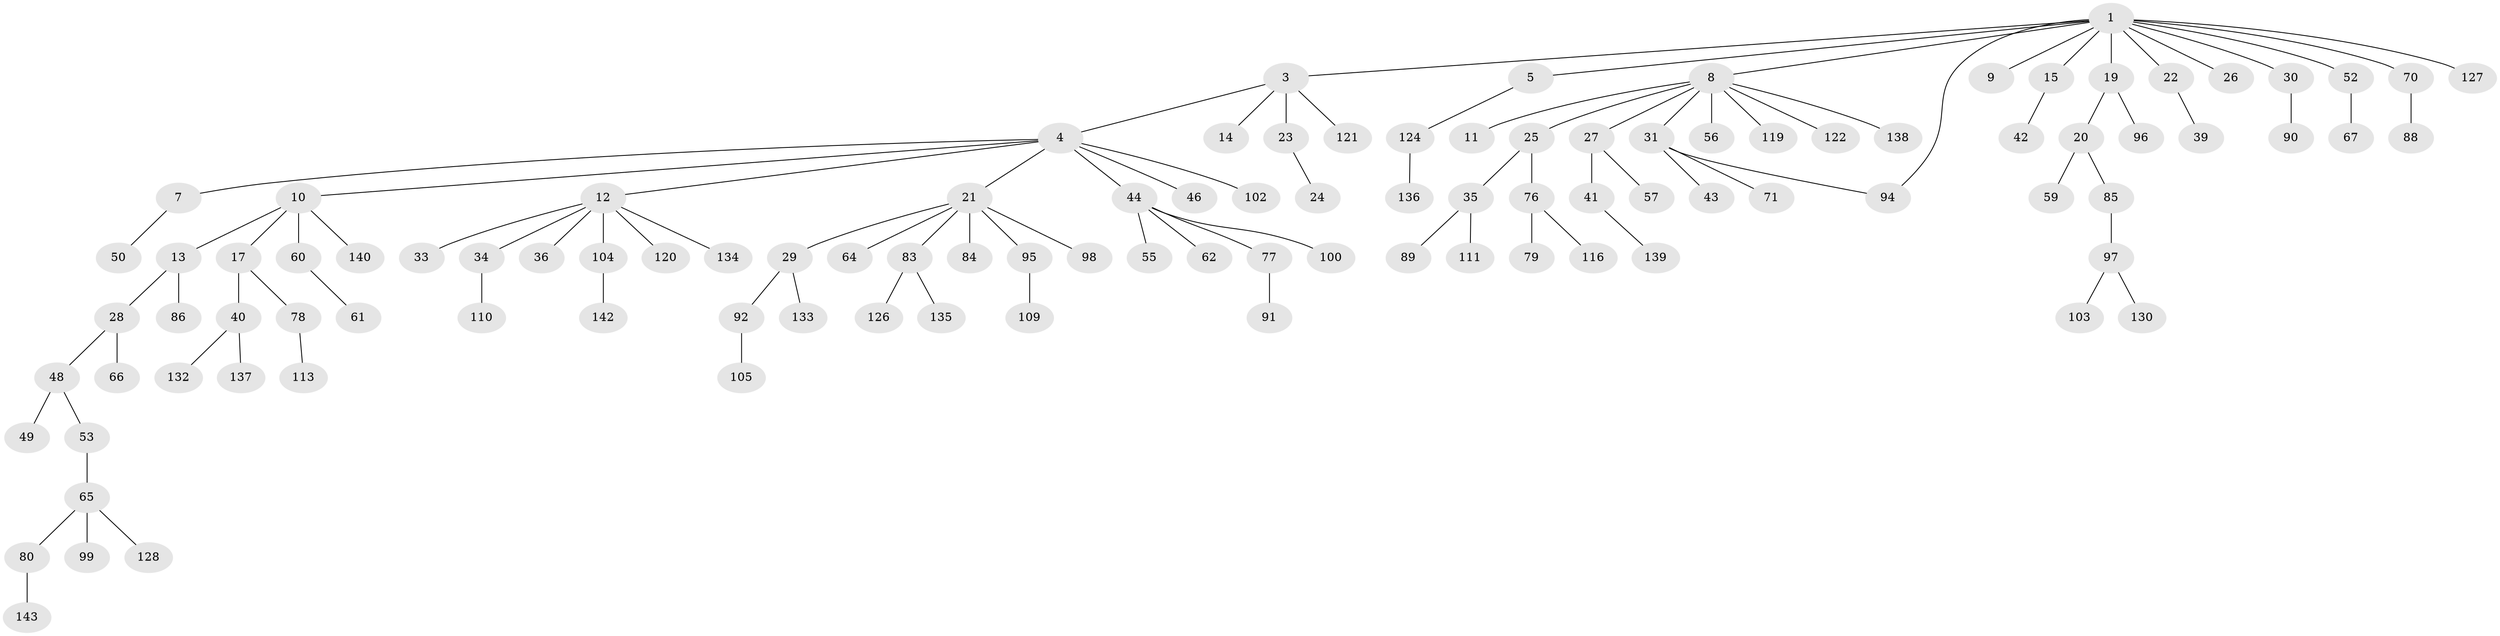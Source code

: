 // Generated by graph-tools (version 1.1) at 2025/51/02/27/25 19:51:37]
// undirected, 106 vertices, 106 edges
graph export_dot {
graph [start="1"]
  node [color=gray90,style=filled];
  1 [super="+2"];
  3 [super="+32"];
  4 [super="+6"];
  5 [super="+115"];
  7;
  8 [super="+18"];
  9;
  10 [super="+141"];
  11;
  12 [super="+16"];
  13 [super="+123"];
  14 [super="+54"];
  15;
  17;
  19 [super="+108"];
  20 [super="+87"];
  21 [super="+51"];
  22 [super="+107"];
  23 [super="+47"];
  24 [super="+131"];
  25 [super="+45"];
  26;
  27;
  28;
  29 [super="+38"];
  30 [super="+74"];
  31 [super="+37"];
  33;
  34;
  35;
  36;
  39;
  40 [super="+93"];
  41 [super="+75"];
  42 [super="+63"];
  43 [super="+68"];
  44 [super="+58"];
  46;
  48 [super="+129"];
  49 [super="+69"];
  50;
  52;
  53;
  55;
  56;
  57 [super="+82"];
  59;
  60 [super="+73"];
  61 [super="+144"];
  62;
  64;
  65 [super="+72"];
  66;
  67;
  70;
  71;
  76 [super="+112"];
  77;
  78 [super="+81"];
  79;
  80;
  83 [super="+117"];
  84;
  85 [super="+114"];
  86;
  88;
  89;
  90 [super="+125"];
  91 [super="+106"];
  92;
  94;
  95;
  96;
  97 [super="+101"];
  98;
  99;
  100;
  102;
  103;
  104;
  105 [super="+118"];
  109;
  110;
  111;
  113;
  116;
  119;
  120;
  121;
  122;
  124;
  126;
  127;
  128;
  130;
  132;
  133;
  134;
  135;
  136;
  137;
  138;
  139;
  140;
  142;
  143;
  1 -- 127;
  1 -- 3;
  1 -- 5;
  1 -- 70;
  1 -- 8;
  1 -- 9;
  1 -- 15;
  1 -- 19;
  1 -- 52;
  1 -- 22;
  1 -- 30;
  1 -- 26;
  1 -- 94;
  3 -- 4;
  3 -- 14;
  3 -- 23;
  3 -- 121;
  4 -- 7;
  4 -- 12;
  4 -- 21;
  4 -- 44;
  4 -- 46;
  4 -- 10;
  4 -- 102;
  5 -- 124;
  7 -- 50;
  8 -- 11;
  8 -- 25;
  8 -- 31;
  8 -- 122;
  8 -- 119;
  8 -- 138;
  8 -- 56;
  8 -- 27;
  10 -- 13;
  10 -- 17;
  10 -- 60;
  10 -- 140;
  12 -- 33;
  12 -- 34;
  12 -- 36;
  12 -- 134;
  12 -- 104;
  12 -- 120;
  13 -- 28;
  13 -- 86;
  15 -- 42;
  17 -- 40;
  17 -- 78;
  19 -- 20;
  19 -- 96;
  20 -- 59;
  20 -- 85;
  21 -- 29;
  21 -- 64;
  21 -- 83;
  21 -- 98;
  21 -- 84;
  21 -- 95;
  22 -- 39;
  23 -- 24;
  25 -- 35;
  25 -- 76;
  27 -- 41;
  27 -- 57;
  28 -- 48;
  28 -- 66;
  29 -- 92;
  29 -- 133;
  30 -- 90;
  31 -- 43;
  31 -- 71;
  31 -- 94;
  34 -- 110;
  35 -- 89;
  35 -- 111;
  40 -- 137;
  40 -- 132;
  41 -- 139;
  44 -- 55;
  44 -- 62;
  44 -- 100;
  44 -- 77;
  48 -- 49;
  48 -- 53;
  52 -- 67;
  53 -- 65;
  60 -- 61;
  65 -- 80;
  65 -- 128;
  65 -- 99;
  70 -- 88;
  76 -- 79;
  76 -- 116;
  77 -- 91;
  78 -- 113;
  80 -- 143;
  83 -- 126;
  83 -- 135;
  85 -- 97;
  92 -- 105;
  95 -- 109;
  97 -- 103;
  97 -- 130;
  104 -- 142;
  124 -- 136;
}
